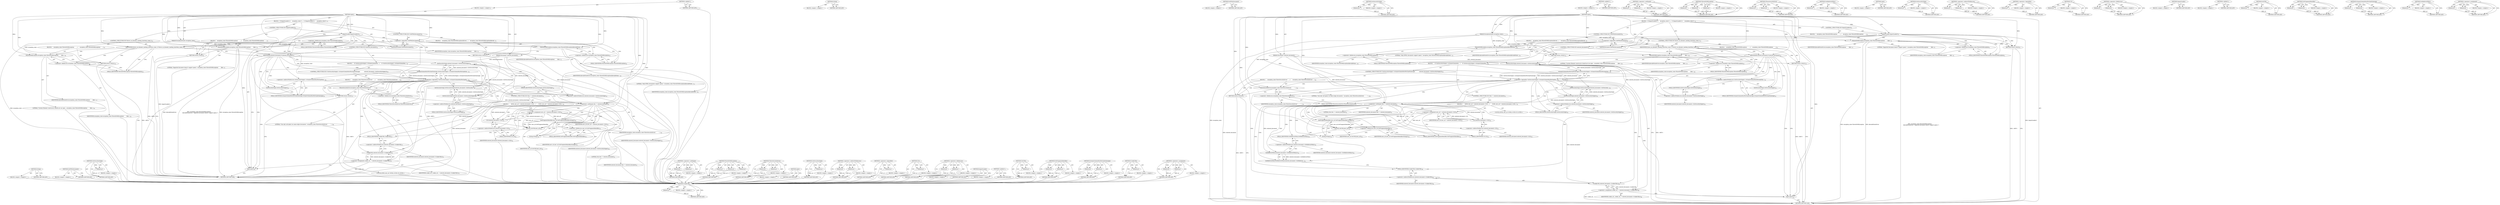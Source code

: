 digraph "&lt;operator&gt;.assignment" {
vulnerable_186 [label=<(METHOD,String)>];
vulnerable_187 [label=<(BLOCK,&lt;empty&gt;,&lt;empty&gt;)>];
vulnerable_188 [label=<(METHOD_RETURN,ANY)>];
vulnerable_141 [label=<(METHOD,IsHTMLDocument)>];
vulnerable_142 [label=<(BLOCK,&lt;empty&gt;,&lt;empty&gt;)>];
vulnerable_143 [label=<(METHOD_RETURN,ANY)>];
vulnerable_163 [label=<(METHOD,SetSecurityOrigin)>];
vulnerable_164 [label=<(PARAM,p1)>];
vulnerable_165 [label=<(BLOCK,&lt;empty&gt;,&lt;empty&gt;)>];
vulnerable_166 [label=<(METHOD_RETURN,ANY)>];
vulnerable_6 [label=<(METHOD,&lt;global&gt;)<SUB>1</SUB>>];
vulnerable_7 [label=<(BLOCK,&lt;empty&gt;,&lt;empty&gt;)<SUB>1</SUB>>];
vulnerable_8 [label=<(METHOD,open)<SUB>1</SUB>>];
vulnerable_9 [label=<(PARAM,Document* entered_document)<SUB>1</SUB>>];
vulnerable_10 [label=<(PARAM,ExceptionState&amp; exception_state)<SUB>2</SUB>>];
vulnerable_11 [label=<(BLOCK,{
  if (ImportLoader()) {
    exception_state.T...,{
  if (ImportLoader()) {
    exception_state.T...)<SUB>2</SUB>>];
vulnerable_12 [label=<(CONTROL_STRUCTURE,IF,if (ImportLoader()))<SUB>3</SUB>>];
vulnerable_13 [label=<(ImportLoader,ImportLoader())<SUB>3</SUB>>];
vulnerable_14 [label=<(BLOCK,{
    exception_state.ThrowDOMException(
      ...,{
    exception_state.ThrowDOMException(
      ...)<SUB>3</SUB>>];
vulnerable_15 [label=<(ThrowDOMException,exception_state.ThrowDOMException(
        kInv...)<SUB>4</SUB>>];
vulnerable_16 [label=<(&lt;operator&gt;.fieldAccess,exception_state.ThrowDOMException)<SUB>4</SUB>>];
vulnerable_17 [label=<(IDENTIFIER,exception_state,exception_state.ThrowDOMException(
        kInv...)<SUB>4</SUB>>];
vulnerable_18 [label=<(FIELD_IDENTIFIER,ThrowDOMException,ThrowDOMException)<SUB>4</SUB>>];
vulnerable_19 [label=<(IDENTIFIER,kInvalidStateError,exception_state.ThrowDOMException(
        kInv...)<SUB>5</SUB>>];
vulnerable_20 [label=<(LITERAL,&quot;Imported document doesn't support open().&quot;,exception_state.ThrowDOMException(
        kInv...)<SUB>5</SUB>>];
vulnerable_21 [label=<(RETURN,return;,return;)<SUB>6</SUB>>];
vulnerable_22 [label=<(CONTROL_STRUCTURE,IF,if (!IsHTMLDocument()))<SUB>9</SUB>>];
vulnerable_23 [label=<(&lt;operator&gt;.logicalNot,!IsHTMLDocument())<SUB>9</SUB>>];
vulnerable_24 [label=<(IsHTMLDocument,IsHTMLDocument())<SUB>9</SUB>>];
vulnerable_25 [label=<(BLOCK,{
    exception_state.ThrowDOMException(kInvali...,{
    exception_state.ThrowDOMException(kInvali...)<SUB>9</SUB>>];
vulnerable_26 [label=<(ThrowDOMException,exception_state.ThrowDOMException(kInvalidState...)<SUB>10</SUB>>];
vulnerable_27 [label=<(&lt;operator&gt;.fieldAccess,exception_state.ThrowDOMException)<SUB>10</SUB>>];
vulnerable_28 [label=<(IDENTIFIER,exception_state,exception_state.ThrowDOMException(kInvalidState...)<SUB>10</SUB>>];
vulnerable_29 [label=<(FIELD_IDENTIFIER,ThrowDOMException,ThrowDOMException)<SUB>10</SUB>>];
vulnerable_30 [label=<(IDENTIFIER,kInvalidStateError,exception_state.ThrowDOMException(kInvalidState...)<SUB>10</SUB>>];
vulnerable_31 [label=<(LITERAL,&quot;Only HTML documents support open().&quot;,exception_state.ThrowDOMException(kInvalidState...)<SUB>11</SUB>>];
vulnerable_32 [label=<(RETURN,return;,return;)<SUB>12</SUB>>];
vulnerable_33 [label=<(CONTROL_STRUCTURE,IF,if (throw_on_dynamic_markup_insertion_count_))<SUB>15</SUB>>];
vulnerable_34 [label=<(IDENTIFIER,throw_on_dynamic_markup_insertion_count_,if (throw_on_dynamic_markup_insertion_count_))<SUB>15</SUB>>];
vulnerable_35 [label=<(BLOCK,{
    exception_state.ThrowDOMException(
      ...,{
    exception_state.ThrowDOMException(
      ...)<SUB>15</SUB>>];
vulnerable_36 [label=<(ThrowDOMException,exception_state.ThrowDOMException(
        kInv...)<SUB>16</SUB>>];
vulnerable_37 [label=<(&lt;operator&gt;.fieldAccess,exception_state.ThrowDOMException)<SUB>16</SUB>>];
vulnerable_38 [label=<(IDENTIFIER,exception_state,exception_state.ThrowDOMException(
        kInv...)<SUB>16</SUB>>];
vulnerable_39 [label=<(FIELD_IDENTIFIER,ThrowDOMException,ThrowDOMException)<SUB>16</SUB>>];
vulnerable_40 [label=<(IDENTIFIER,kInvalidStateError,exception_state.ThrowDOMException(
        kInv...)<SUB>17</SUB>>];
vulnerable_41 [label=<(LITERAL,&quot;Custom Element constructor should not use open...,exception_state.ThrowDOMException(
        kInv...)<SUB>18</SUB>>];
vulnerable_42 [label=<(RETURN,return;,return;)<SUB>19</SUB>>];
vulnerable_43 [label=<(CONTROL_STRUCTURE,IF,if (entered_document))<SUB>22</SUB>>];
vulnerable_44 [label=<(IDENTIFIER,entered_document,if (entered_document))<SUB>22</SUB>>];
vulnerable_45 [label=<(BLOCK,{
    if (!GetSecurityOrigin()-&gt;IsSameSchemeHos...,{
    if (!GetSecurityOrigin()-&gt;IsSameSchemeHos...)<SUB>22</SUB>>];
vulnerable_46 [label=<(CONTROL_STRUCTURE,IF,if (!GetSecurityOrigin()-&gt;IsSameSchemeHostPortAndSuborigin(
            entered_document-&gt;GetSecurityOrigin())))<SUB>23</SUB>>];
vulnerable_47 [label=<(&lt;operator&gt;.logicalNot,!GetSecurityOrigin()-&gt;IsSameSchemeHostPortAndSu...)<SUB>23</SUB>>];
vulnerable_48 [label=<(IsSameSchemeHostPortAndSuborigin,GetSecurityOrigin()-&gt;IsSameSchemeHostPortAndSub...)<SUB>23</SUB>>];
vulnerable_49 [label=<(&lt;operator&gt;.indirectFieldAccess,GetSecurityOrigin()-&gt;IsSameSchemeHostPortAndSub...)<SUB>23</SUB>>];
vulnerable_50 [label=<(GetSecurityOrigin,GetSecurityOrigin())<SUB>23</SUB>>];
vulnerable_51 [label=<(FIELD_IDENTIFIER,IsSameSchemeHostPortAndSuborigin,IsSameSchemeHostPortAndSuborigin)<SUB>23</SUB>>];
vulnerable_52 [label=<(GetSecurityOrigin,entered_document-&gt;GetSecurityOrigin())<SUB>24</SUB>>];
vulnerable_53 [label=<(&lt;operator&gt;.indirectFieldAccess,entered_document-&gt;GetSecurityOrigin)<SUB>24</SUB>>];
vulnerable_54 [label=<(IDENTIFIER,entered_document,entered_document-&gt;GetSecurityOrigin())<SUB>24</SUB>>];
vulnerable_55 [label=<(FIELD_IDENTIFIER,GetSecurityOrigin,GetSecurityOrigin)<SUB>24</SUB>>];
vulnerable_56 [label=<(BLOCK,{
      exception_state.ThrowSecurityError(
   ...,{
      exception_state.ThrowSecurityError(
   ...)<SUB>24</SUB>>];
vulnerable_57 [label=<(ThrowSecurityError,exception_state.ThrowSecurityError(
          &quot;...)<SUB>25</SUB>>];
vulnerable_58 [label=<(&lt;operator&gt;.fieldAccess,exception_state.ThrowSecurityError)<SUB>25</SUB>>];
vulnerable_59 [label=<(IDENTIFIER,exception_state,exception_state.ThrowSecurityError(
          &quot;...)<SUB>25</SUB>>];
vulnerable_60 [label=<(FIELD_IDENTIFIER,ThrowSecurityError,ThrowSecurityError)<SUB>25</SUB>>];
vulnerable_61 [label=<(LITERAL,&quot;Can only call open() on same-origin documents.&quot;,exception_state.ThrowSecurityError(
          &quot;...)<SUB>26</SUB>>];
vulnerable_62 [label=<(RETURN,return;,return;)<SUB>27</SUB>>];
vulnerable_63 [label=<(SetSecurityOrigin,SetSecurityOrigin(entered_document-&gt;GetSecurity...)<SUB>29</SUB>>];
vulnerable_64 [label=<(GetSecurityOrigin,entered_document-&gt;GetSecurityOrigin())<SUB>29</SUB>>];
vulnerable_65 [label=<(&lt;operator&gt;.indirectFieldAccess,entered_document-&gt;GetSecurityOrigin)<SUB>29</SUB>>];
vulnerable_66 [label=<(IDENTIFIER,entered_document,entered_document-&gt;GetSecurityOrigin())<SUB>29</SUB>>];
vulnerable_67 [label=<(FIELD_IDENTIFIER,GetSecurityOrigin,GetSecurityOrigin)<SUB>29</SUB>>];
vulnerable_68 [label=<(CONTROL_STRUCTURE,IF,if (this != entered_document))<SUB>31</SUB>>];
vulnerable_69 [label=<(&lt;operator&gt;.notEquals,this != entered_document)<SUB>31</SUB>>];
vulnerable_70 [label=<(LITERAL,this,this != entered_document)<SUB>31</SUB>>];
vulnerable_71 [label=<(IDENTIFIER,entered_document,this != entered_document)<SUB>31</SUB>>];
vulnerable_72 [label=<(BLOCK,{
       KURL new_url = entered_document-&gt;Url()...,{
       KURL new_url = entered_document-&gt;Url()...)<SUB>31</SUB>>];
vulnerable_73 [label="<(LOCAL,KURL new_url: KURL)<SUB>32</SUB>>"];
vulnerable_74 [label=<(&lt;operator&gt;.assignment,new_url = entered_document-&gt;Url())<SUB>32</SUB>>];
vulnerable_75 [label=<(IDENTIFIER,new_url,new_url = entered_document-&gt;Url())<SUB>32</SUB>>];
vulnerable_76 [label=<(Url,entered_document-&gt;Url())<SUB>32</SUB>>];
vulnerable_77 [label=<(&lt;operator&gt;.indirectFieldAccess,entered_document-&gt;Url)<SUB>32</SUB>>];
vulnerable_78 [label=<(IDENTIFIER,entered_document,entered_document-&gt;Url())<SUB>32</SUB>>];
vulnerable_79 [label=<(FIELD_IDENTIFIER,Url,Url)<SUB>32</SUB>>];
vulnerable_80 [label=<(SetFragmentIdentifier,new_url.SetFragmentIdentifier(String()))<SUB>33</SUB>>];
vulnerable_81 [label=<(&lt;operator&gt;.fieldAccess,new_url.SetFragmentIdentifier)<SUB>33</SUB>>];
vulnerable_82 [label=<(IDENTIFIER,new_url,new_url.SetFragmentIdentifier(String()))<SUB>33</SUB>>];
vulnerable_83 [label=<(FIELD_IDENTIFIER,SetFragmentIdentifier,SetFragmentIdentifier)<SUB>33</SUB>>];
vulnerable_84 [label=<(String,String())<SUB>33</SUB>>];
vulnerable_85 [label=<(SetURL,SetURL(new_url))<SUB>34</SUB>>];
vulnerable_86 [label=<(IDENTIFIER,new_url,SetURL(new_url))<SUB>34</SUB>>];
vulnerable_87 [label=<(&lt;operator&gt;.assignment,cookie_url_ = entered_document-&gt;CookieURL())<SUB>37</SUB>>];
vulnerable_88 [label=<(IDENTIFIER,cookie_url_,cookie_url_ = entered_document-&gt;CookieURL())<SUB>37</SUB>>];
vulnerable_89 [label=<(CookieURL,entered_document-&gt;CookieURL())<SUB>37</SUB>>];
vulnerable_90 [label=<(&lt;operator&gt;.indirectFieldAccess,entered_document-&gt;CookieURL)<SUB>37</SUB>>];
vulnerable_91 [label=<(IDENTIFIER,entered_document,entered_document-&gt;CookieURL())<SUB>37</SUB>>];
vulnerable_92 [label=<(FIELD_IDENTIFIER,CookieURL,CookieURL)<SUB>37</SUB>>];
vulnerable_93 [label=<(open,open())<SUB>40</SUB>>];
vulnerable_94 [label=<(METHOD_RETURN,void)<SUB>1</SUB>>];
vulnerable_96 [label=<(METHOD_RETURN,ANY)<SUB>1</SUB>>];
vulnerable_167 [label=<(METHOD,&lt;operator&gt;.notEquals)>];
vulnerable_168 [label=<(PARAM,p1)>];
vulnerable_169 [label=<(PARAM,p2)>];
vulnerable_170 [label=<(BLOCK,&lt;empty&gt;,&lt;empty&gt;)>];
vulnerable_171 [label=<(METHOD_RETURN,ANY)>];
vulnerable_126 [label=<(METHOD,ThrowDOMException)>];
vulnerable_127 [label=<(PARAM,p1)>];
vulnerable_128 [label=<(PARAM,p2)>];
vulnerable_129 [label=<(PARAM,p3)>];
vulnerable_130 [label=<(BLOCK,&lt;empty&gt;,&lt;empty&gt;)>];
vulnerable_131 [label=<(METHOD_RETURN,ANY)>];
vulnerable_158 [label=<(METHOD,ThrowSecurityError)>];
vulnerable_159 [label=<(PARAM,p1)>];
vulnerable_160 [label=<(PARAM,p2)>];
vulnerable_161 [label=<(BLOCK,&lt;empty&gt;,&lt;empty&gt;)>];
vulnerable_162 [label=<(METHOD_RETURN,ANY)>];
vulnerable_197 [label=<(METHOD,open)>];
vulnerable_198 [label=<(BLOCK,&lt;empty&gt;,&lt;empty&gt;)>];
vulnerable_199 [label=<(METHOD_RETURN,ANY)>];
vulnerable_154 [label=<(METHOD,GetSecurityOrigin)>];
vulnerable_155 [label=<(PARAM,p1)>];
vulnerable_156 [label=<(BLOCK,&lt;empty&gt;,&lt;empty&gt;)>];
vulnerable_157 [label=<(METHOD_RETURN,ANY)>];
vulnerable_149 [label=<(METHOD,&lt;operator&gt;.indirectFieldAccess)>];
vulnerable_150 [label=<(PARAM,p1)>];
vulnerable_151 [label=<(PARAM,p2)>];
vulnerable_152 [label=<(BLOCK,&lt;empty&gt;,&lt;empty&gt;)>];
vulnerable_153 [label=<(METHOD_RETURN,ANY)>];
vulnerable_137 [label=<(METHOD,&lt;operator&gt;.logicalNot)>];
vulnerable_138 [label=<(PARAM,p1)>];
vulnerable_139 [label=<(BLOCK,&lt;empty&gt;,&lt;empty&gt;)>];
vulnerable_140 [label=<(METHOD_RETURN,ANY)>];
vulnerable_177 [label=<(METHOD,Url)>];
vulnerable_178 [label=<(PARAM,p1)>];
vulnerable_179 [label=<(BLOCK,&lt;empty&gt;,&lt;empty&gt;)>];
vulnerable_180 [label=<(METHOD_RETURN,ANY)>];
vulnerable_132 [label=<(METHOD,&lt;operator&gt;.fieldAccess)>];
vulnerable_133 [label=<(PARAM,p1)>];
vulnerable_134 [label=<(PARAM,p2)>];
vulnerable_135 [label=<(BLOCK,&lt;empty&gt;,&lt;empty&gt;)>];
vulnerable_136 [label=<(METHOD_RETURN,ANY)>];
vulnerable_123 [label=<(METHOD,ImportLoader)>];
vulnerable_124 [label=<(BLOCK,&lt;empty&gt;,&lt;empty&gt;)>];
vulnerable_125 [label=<(METHOD_RETURN,ANY)>];
vulnerable_117 [label=<(METHOD,&lt;global&gt;)<SUB>1</SUB>>];
vulnerable_118 [label=<(BLOCK,&lt;empty&gt;,&lt;empty&gt;)>];
vulnerable_119 [label=<(METHOD_RETURN,ANY)>];
vulnerable_189 [label=<(METHOD,SetURL)>];
vulnerable_190 [label=<(PARAM,p1)>];
vulnerable_191 [label=<(BLOCK,&lt;empty&gt;,&lt;empty&gt;)>];
vulnerable_192 [label=<(METHOD_RETURN,ANY)>];
vulnerable_181 [label=<(METHOD,SetFragmentIdentifier)>];
vulnerable_182 [label=<(PARAM,p1)>];
vulnerable_183 [label=<(PARAM,p2)>];
vulnerable_184 [label=<(BLOCK,&lt;empty&gt;,&lt;empty&gt;)>];
vulnerable_185 [label=<(METHOD_RETURN,ANY)>];
vulnerable_144 [label=<(METHOD,IsSameSchemeHostPortAndSuborigin)>];
vulnerable_145 [label=<(PARAM,p1)>];
vulnerable_146 [label=<(PARAM,p2)>];
vulnerable_147 [label=<(BLOCK,&lt;empty&gt;,&lt;empty&gt;)>];
vulnerable_148 [label=<(METHOD_RETURN,ANY)>];
vulnerable_193 [label=<(METHOD,CookieURL)>];
vulnerable_194 [label=<(PARAM,p1)>];
vulnerable_195 [label=<(BLOCK,&lt;empty&gt;,&lt;empty&gt;)>];
vulnerable_196 [label=<(METHOD_RETURN,ANY)>];
vulnerable_172 [label=<(METHOD,&lt;operator&gt;.assignment)>];
vulnerable_173 [label=<(PARAM,p1)>];
vulnerable_174 [label=<(PARAM,p2)>];
vulnerable_175 [label=<(BLOCK,&lt;empty&gt;,&lt;empty&gt;)>];
vulnerable_176 [label=<(METHOD_RETURN,ANY)>];
fixed_206 [label=<(METHOD,CookieURL)>];
fixed_207 [label=<(PARAM,p1)>];
fixed_208 [label=<(BLOCK,&lt;empty&gt;,&lt;empty&gt;)>];
fixed_209 [label=<(METHOD_RETURN,ANY)>];
fixed_191 [label=<(METHOD,String)>];
fixed_192 [label=<(BLOCK,&lt;empty&gt;,&lt;empty&gt;)>];
fixed_193 [label=<(METHOD_RETURN,ANY)>];
fixed_146 [label=<(METHOD,IsHTMLDocument)>];
fixed_147 [label=<(BLOCK,&lt;empty&gt;,&lt;empty&gt;)>];
fixed_148 [label=<(METHOD_RETURN,ANY)>];
fixed_168 [label=<(METHOD,SetSecurityOrigin)>];
fixed_169 [label=<(PARAM,p1)>];
fixed_170 [label=<(BLOCK,&lt;empty&gt;,&lt;empty&gt;)>];
fixed_171 [label=<(METHOD_RETURN,ANY)>];
fixed_6 [label=<(METHOD,&lt;global&gt;)<SUB>1</SUB>>];
fixed_7 [label=<(BLOCK,&lt;empty&gt;,&lt;empty&gt;)<SUB>1</SUB>>];
fixed_8 [label=<(METHOD,open)<SUB>1</SUB>>];
fixed_9 [label=<(PARAM,Document* entered_document)<SUB>1</SUB>>];
fixed_10 [label=<(PARAM,ExceptionState&amp; exception_state)<SUB>2</SUB>>];
fixed_11 [label=<(BLOCK,{
  if (ImportLoader()) {
    exception_state.T...,{
  if (ImportLoader()) {
    exception_state.T...)<SUB>2</SUB>>];
fixed_12 [label=<(CONTROL_STRUCTURE,IF,if (ImportLoader()))<SUB>3</SUB>>];
fixed_13 [label=<(ImportLoader,ImportLoader())<SUB>3</SUB>>];
fixed_14 [label=<(BLOCK,{
    exception_state.ThrowDOMException(
      ...,{
    exception_state.ThrowDOMException(
      ...)<SUB>3</SUB>>];
fixed_15 [label=<(ThrowDOMException,exception_state.ThrowDOMException(
        kInv...)<SUB>4</SUB>>];
fixed_16 [label=<(&lt;operator&gt;.fieldAccess,exception_state.ThrowDOMException)<SUB>4</SUB>>];
fixed_17 [label=<(IDENTIFIER,exception_state,exception_state.ThrowDOMException(
        kInv...)<SUB>4</SUB>>];
fixed_18 [label=<(FIELD_IDENTIFIER,ThrowDOMException,ThrowDOMException)<SUB>4</SUB>>];
fixed_19 [label=<(IDENTIFIER,kInvalidStateError,exception_state.ThrowDOMException(
        kInv...)<SUB>5</SUB>>];
fixed_20 [label=<(LITERAL,&quot;Imported document doesn't support open().&quot;,exception_state.ThrowDOMException(
        kInv...)<SUB>5</SUB>>];
fixed_21 [label=<(RETURN,return;,return;)<SUB>6</SUB>>];
fixed_22 [label=<(CONTROL_STRUCTURE,IF,if (!IsHTMLDocument()))<SUB>9</SUB>>];
fixed_23 [label=<(&lt;operator&gt;.logicalNot,!IsHTMLDocument())<SUB>9</SUB>>];
fixed_24 [label=<(IsHTMLDocument,IsHTMLDocument())<SUB>9</SUB>>];
fixed_25 [label=<(BLOCK,{
    exception_state.ThrowDOMException(kInvali...,{
    exception_state.ThrowDOMException(kInvali...)<SUB>9</SUB>>];
fixed_26 [label=<(ThrowDOMException,exception_state.ThrowDOMException(kInvalidState...)<SUB>10</SUB>>];
fixed_27 [label=<(&lt;operator&gt;.fieldAccess,exception_state.ThrowDOMException)<SUB>10</SUB>>];
fixed_28 [label=<(IDENTIFIER,exception_state,exception_state.ThrowDOMException(kInvalidState...)<SUB>10</SUB>>];
fixed_29 [label=<(FIELD_IDENTIFIER,ThrowDOMException,ThrowDOMException)<SUB>10</SUB>>];
fixed_30 [label=<(IDENTIFIER,kInvalidStateError,exception_state.ThrowDOMException(kInvalidState...)<SUB>10</SUB>>];
fixed_31 [label=<(LITERAL,&quot;Only HTML documents support open().&quot;,exception_state.ThrowDOMException(kInvalidState...)<SUB>11</SUB>>];
fixed_32 [label=<(RETURN,return;,return;)<SUB>12</SUB>>];
fixed_33 [label=<(CONTROL_STRUCTURE,IF,if (throw_on_dynamic_markup_insertion_count_))<SUB>15</SUB>>];
fixed_34 [label=<(IDENTIFIER,throw_on_dynamic_markup_insertion_count_,if (throw_on_dynamic_markup_insertion_count_))<SUB>15</SUB>>];
fixed_35 [label=<(BLOCK,{
    exception_state.ThrowDOMException(
      ...,{
    exception_state.ThrowDOMException(
      ...)<SUB>15</SUB>>];
fixed_36 [label=<(ThrowDOMException,exception_state.ThrowDOMException(
        kInv...)<SUB>16</SUB>>];
fixed_37 [label=<(&lt;operator&gt;.fieldAccess,exception_state.ThrowDOMException)<SUB>16</SUB>>];
fixed_38 [label=<(IDENTIFIER,exception_state,exception_state.ThrowDOMException(
        kInv...)<SUB>16</SUB>>];
fixed_39 [label=<(FIELD_IDENTIFIER,ThrowDOMException,ThrowDOMException)<SUB>16</SUB>>];
fixed_40 [label=<(IDENTIFIER,kInvalidStateError,exception_state.ThrowDOMException(
        kInv...)<SUB>17</SUB>>];
fixed_41 [label=<(LITERAL,&quot;Custom Element constructor should not use open...,exception_state.ThrowDOMException(
        kInv...)<SUB>18</SUB>>];
fixed_42 [label=<(RETURN,return;,return;)<SUB>19</SUB>>];
fixed_43 [label=<(CONTROL_STRUCTURE,IF,if (entered_document))<SUB>22</SUB>>];
fixed_44 [label=<(IDENTIFIER,entered_document,if (entered_document))<SUB>22</SUB>>];
fixed_45 [label=<(BLOCK,{
    if (!GetSecurityOrigin()-&gt;IsSameSchemeHos...,{
    if (!GetSecurityOrigin()-&gt;IsSameSchemeHos...)<SUB>22</SUB>>];
fixed_46 [label=<(CONTROL_STRUCTURE,IF,if (!GetSecurityOrigin()-&gt;IsSameSchemeHostPortAndSuborigin(
            entered_document-&gt;GetSecurityOrigin())))<SUB>23</SUB>>];
fixed_47 [label=<(&lt;operator&gt;.logicalNot,!GetSecurityOrigin()-&gt;IsSameSchemeHostPortAndSu...)<SUB>23</SUB>>];
fixed_48 [label=<(IsSameSchemeHostPortAndSuborigin,GetSecurityOrigin()-&gt;IsSameSchemeHostPortAndSub...)<SUB>23</SUB>>];
fixed_49 [label=<(&lt;operator&gt;.indirectFieldAccess,GetSecurityOrigin()-&gt;IsSameSchemeHostPortAndSub...)<SUB>23</SUB>>];
fixed_50 [label=<(GetSecurityOrigin,GetSecurityOrigin())<SUB>23</SUB>>];
fixed_51 [label=<(FIELD_IDENTIFIER,IsSameSchemeHostPortAndSuborigin,IsSameSchemeHostPortAndSuborigin)<SUB>23</SUB>>];
fixed_52 [label=<(GetSecurityOrigin,entered_document-&gt;GetSecurityOrigin())<SUB>24</SUB>>];
fixed_53 [label=<(&lt;operator&gt;.indirectFieldAccess,entered_document-&gt;GetSecurityOrigin)<SUB>24</SUB>>];
fixed_54 [label=<(IDENTIFIER,entered_document,entered_document-&gt;GetSecurityOrigin())<SUB>24</SUB>>];
fixed_55 [label=<(FIELD_IDENTIFIER,GetSecurityOrigin,GetSecurityOrigin)<SUB>24</SUB>>];
fixed_56 [label=<(BLOCK,{
      exception_state.ThrowSecurityError(
   ...,{
      exception_state.ThrowSecurityError(
   ...)<SUB>24</SUB>>];
fixed_57 [label=<(ThrowSecurityError,exception_state.ThrowSecurityError(
          &quot;...)<SUB>25</SUB>>];
fixed_58 [label=<(&lt;operator&gt;.fieldAccess,exception_state.ThrowSecurityError)<SUB>25</SUB>>];
fixed_59 [label=<(IDENTIFIER,exception_state,exception_state.ThrowSecurityError(
          &quot;...)<SUB>25</SUB>>];
fixed_60 [label=<(FIELD_IDENTIFIER,ThrowSecurityError,ThrowSecurityError)<SUB>25</SUB>>];
fixed_61 [label=<(LITERAL,&quot;Can only call open() on same-origin documents.&quot;,exception_state.ThrowSecurityError(
          &quot;...)<SUB>26</SUB>>];
fixed_62 [label=<(RETURN,return;,return;)<SUB>27</SUB>>];
fixed_63 [label=<(SetSecurityOrigin,SetSecurityOrigin(entered_document-&gt;GetSecurity...)<SUB>29</SUB>>];
fixed_64 [label=<(GetSecurityOrigin,entered_document-&gt;GetSecurityOrigin())<SUB>29</SUB>>];
fixed_65 [label=<(&lt;operator&gt;.indirectFieldAccess,entered_document-&gt;GetSecurityOrigin)<SUB>29</SUB>>];
fixed_66 [label=<(IDENTIFIER,entered_document,entered_document-&gt;GetSecurityOrigin())<SUB>29</SUB>>];
fixed_67 [label=<(FIELD_IDENTIFIER,GetSecurityOrigin,GetSecurityOrigin)<SUB>29</SUB>>];
fixed_68 [label=<(CONTROL_STRUCTURE,IF,if (this != entered_document))<SUB>31</SUB>>];
fixed_69 [label=<(&lt;operator&gt;.notEquals,this != entered_document)<SUB>31</SUB>>];
fixed_70 [label=<(LITERAL,this,this != entered_document)<SUB>31</SUB>>];
fixed_71 [label=<(IDENTIFIER,entered_document,this != entered_document)<SUB>31</SUB>>];
fixed_72 [label=<(BLOCK,{
       KURL new_url = entered_document-&gt;Url()...,{
       KURL new_url = entered_document-&gt;Url()...)<SUB>31</SUB>>];
fixed_73 [label="<(LOCAL,KURL new_url: KURL)<SUB>32</SUB>>"];
fixed_74 [label=<(&lt;operator&gt;.assignment,new_url = entered_document-&gt;Url())<SUB>32</SUB>>];
fixed_75 [label=<(IDENTIFIER,new_url,new_url = entered_document-&gt;Url())<SUB>32</SUB>>];
fixed_76 [label=<(Url,entered_document-&gt;Url())<SUB>32</SUB>>];
fixed_77 [label=<(&lt;operator&gt;.indirectFieldAccess,entered_document-&gt;Url)<SUB>32</SUB>>];
fixed_78 [label=<(IDENTIFIER,entered_document,entered_document-&gt;Url())<SUB>32</SUB>>];
fixed_79 [label=<(FIELD_IDENTIFIER,Url,Url)<SUB>32</SUB>>];
fixed_80 [label=<(SetFragmentIdentifier,new_url.SetFragmentIdentifier(String()))<SUB>33</SUB>>];
fixed_81 [label=<(&lt;operator&gt;.fieldAccess,new_url.SetFragmentIdentifier)<SUB>33</SUB>>];
fixed_82 [label=<(IDENTIFIER,new_url,new_url.SetFragmentIdentifier(String()))<SUB>33</SUB>>];
fixed_83 [label=<(FIELD_IDENTIFIER,SetFragmentIdentifier,SetFragmentIdentifier)<SUB>33</SUB>>];
fixed_84 [label=<(String,String())<SUB>33</SUB>>];
fixed_85 [label=<(SetURL,SetURL(new_url))<SUB>34</SUB>>];
fixed_86 [label=<(IDENTIFIER,new_url,SetURL(new_url))<SUB>34</SUB>>];
fixed_87 [label=<(SetReferrerPolicy,SetReferrerPolicy(entered_document-&gt;GetReferrer...)<SUB>35</SUB>>];
fixed_88 [label=<(GetReferrerPolicy,entered_document-&gt;GetReferrerPolicy())<SUB>35</SUB>>];
fixed_89 [label=<(&lt;operator&gt;.indirectFieldAccess,entered_document-&gt;GetReferrerPolicy)<SUB>35</SUB>>];
fixed_90 [label=<(IDENTIFIER,entered_document,entered_document-&gt;GetReferrerPolicy())<SUB>35</SUB>>];
fixed_91 [label=<(FIELD_IDENTIFIER,GetReferrerPolicy,GetReferrerPolicy)<SUB>35</SUB>>];
fixed_92 [label=<(&lt;operator&gt;.assignment,cookie_url_ = entered_document-&gt;CookieURL())<SUB>38</SUB>>];
fixed_93 [label=<(IDENTIFIER,cookie_url_,cookie_url_ = entered_document-&gt;CookieURL())<SUB>38</SUB>>];
fixed_94 [label=<(CookieURL,entered_document-&gt;CookieURL())<SUB>38</SUB>>];
fixed_95 [label=<(&lt;operator&gt;.indirectFieldAccess,entered_document-&gt;CookieURL)<SUB>38</SUB>>];
fixed_96 [label=<(IDENTIFIER,entered_document,entered_document-&gt;CookieURL())<SUB>38</SUB>>];
fixed_97 [label=<(FIELD_IDENTIFIER,CookieURL,CookieURL)<SUB>38</SUB>>];
fixed_98 [label=<(open,open())<SUB>41</SUB>>];
fixed_99 [label=<(METHOD_RETURN,void)<SUB>1</SUB>>];
fixed_101 [label=<(METHOD_RETURN,ANY)<SUB>1</SUB>>];
fixed_172 [label=<(METHOD,&lt;operator&gt;.notEquals)>];
fixed_173 [label=<(PARAM,p1)>];
fixed_174 [label=<(PARAM,p2)>];
fixed_175 [label=<(BLOCK,&lt;empty&gt;,&lt;empty&gt;)>];
fixed_176 [label=<(METHOD_RETURN,ANY)>];
fixed_131 [label=<(METHOD,ThrowDOMException)>];
fixed_132 [label=<(PARAM,p1)>];
fixed_133 [label=<(PARAM,p2)>];
fixed_134 [label=<(PARAM,p3)>];
fixed_135 [label=<(BLOCK,&lt;empty&gt;,&lt;empty&gt;)>];
fixed_136 [label=<(METHOD_RETURN,ANY)>];
fixed_163 [label=<(METHOD,ThrowSecurityError)>];
fixed_164 [label=<(PARAM,p1)>];
fixed_165 [label=<(PARAM,p2)>];
fixed_166 [label=<(BLOCK,&lt;empty&gt;,&lt;empty&gt;)>];
fixed_167 [label=<(METHOD_RETURN,ANY)>];
fixed_202 [label=<(METHOD,GetReferrerPolicy)>];
fixed_203 [label=<(PARAM,p1)>];
fixed_204 [label=<(BLOCK,&lt;empty&gt;,&lt;empty&gt;)>];
fixed_205 [label=<(METHOD_RETURN,ANY)>];
fixed_210 [label=<(METHOD,open)>];
fixed_211 [label=<(BLOCK,&lt;empty&gt;,&lt;empty&gt;)>];
fixed_212 [label=<(METHOD_RETURN,ANY)>];
fixed_159 [label=<(METHOD,GetSecurityOrigin)>];
fixed_160 [label=<(PARAM,p1)>];
fixed_161 [label=<(BLOCK,&lt;empty&gt;,&lt;empty&gt;)>];
fixed_162 [label=<(METHOD_RETURN,ANY)>];
fixed_154 [label=<(METHOD,&lt;operator&gt;.indirectFieldAccess)>];
fixed_155 [label=<(PARAM,p1)>];
fixed_156 [label=<(PARAM,p2)>];
fixed_157 [label=<(BLOCK,&lt;empty&gt;,&lt;empty&gt;)>];
fixed_158 [label=<(METHOD_RETURN,ANY)>];
fixed_142 [label=<(METHOD,&lt;operator&gt;.logicalNot)>];
fixed_143 [label=<(PARAM,p1)>];
fixed_144 [label=<(BLOCK,&lt;empty&gt;,&lt;empty&gt;)>];
fixed_145 [label=<(METHOD_RETURN,ANY)>];
fixed_182 [label=<(METHOD,Url)>];
fixed_183 [label=<(PARAM,p1)>];
fixed_184 [label=<(BLOCK,&lt;empty&gt;,&lt;empty&gt;)>];
fixed_185 [label=<(METHOD_RETURN,ANY)>];
fixed_137 [label=<(METHOD,&lt;operator&gt;.fieldAccess)>];
fixed_138 [label=<(PARAM,p1)>];
fixed_139 [label=<(PARAM,p2)>];
fixed_140 [label=<(BLOCK,&lt;empty&gt;,&lt;empty&gt;)>];
fixed_141 [label=<(METHOD_RETURN,ANY)>];
fixed_128 [label=<(METHOD,ImportLoader)>];
fixed_129 [label=<(BLOCK,&lt;empty&gt;,&lt;empty&gt;)>];
fixed_130 [label=<(METHOD_RETURN,ANY)>];
fixed_122 [label=<(METHOD,&lt;global&gt;)<SUB>1</SUB>>];
fixed_123 [label=<(BLOCK,&lt;empty&gt;,&lt;empty&gt;)>];
fixed_124 [label=<(METHOD_RETURN,ANY)>];
fixed_194 [label=<(METHOD,SetURL)>];
fixed_195 [label=<(PARAM,p1)>];
fixed_196 [label=<(BLOCK,&lt;empty&gt;,&lt;empty&gt;)>];
fixed_197 [label=<(METHOD_RETURN,ANY)>];
fixed_186 [label=<(METHOD,SetFragmentIdentifier)>];
fixed_187 [label=<(PARAM,p1)>];
fixed_188 [label=<(PARAM,p2)>];
fixed_189 [label=<(BLOCK,&lt;empty&gt;,&lt;empty&gt;)>];
fixed_190 [label=<(METHOD_RETURN,ANY)>];
fixed_149 [label=<(METHOD,IsSameSchemeHostPortAndSuborigin)>];
fixed_150 [label=<(PARAM,p1)>];
fixed_151 [label=<(PARAM,p2)>];
fixed_152 [label=<(BLOCK,&lt;empty&gt;,&lt;empty&gt;)>];
fixed_153 [label=<(METHOD_RETURN,ANY)>];
fixed_198 [label=<(METHOD,SetReferrerPolicy)>];
fixed_199 [label=<(PARAM,p1)>];
fixed_200 [label=<(BLOCK,&lt;empty&gt;,&lt;empty&gt;)>];
fixed_201 [label=<(METHOD_RETURN,ANY)>];
fixed_177 [label=<(METHOD,&lt;operator&gt;.assignment)>];
fixed_178 [label=<(PARAM,p1)>];
fixed_179 [label=<(PARAM,p2)>];
fixed_180 [label=<(BLOCK,&lt;empty&gt;,&lt;empty&gt;)>];
fixed_181 [label=<(METHOD_RETURN,ANY)>];
vulnerable_186 -> vulnerable_187  [key=0, label="AST: "];
vulnerable_186 -> vulnerable_188  [key=0, label="AST: "];
vulnerable_186 -> vulnerable_188  [key=1, label="CFG: "];
vulnerable_187 -> fixed_206  [key=0];
vulnerable_188 -> fixed_206  [key=0];
vulnerable_141 -> vulnerable_142  [key=0, label="AST: "];
vulnerable_141 -> vulnerable_143  [key=0, label="AST: "];
vulnerable_141 -> vulnerable_143  [key=1, label="CFG: "];
vulnerable_142 -> fixed_206  [key=0];
vulnerable_143 -> fixed_206  [key=0];
vulnerable_163 -> vulnerable_164  [key=0, label="AST: "];
vulnerable_163 -> vulnerable_164  [key=1, label="DDG: "];
vulnerable_163 -> vulnerable_165  [key=0, label="AST: "];
vulnerable_163 -> vulnerable_166  [key=0, label="AST: "];
vulnerable_163 -> vulnerable_166  [key=1, label="CFG: "];
vulnerable_164 -> vulnerable_166  [key=0, label="DDG: p1"];
vulnerable_165 -> fixed_206  [key=0];
vulnerable_166 -> fixed_206  [key=0];
vulnerable_6 -> vulnerable_7  [key=0, label="AST: "];
vulnerable_6 -> vulnerable_96  [key=0, label="AST: "];
vulnerable_6 -> vulnerable_96  [key=1, label="CFG: "];
vulnerable_7 -> vulnerable_8  [key=0, label="AST: "];
vulnerable_8 -> vulnerable_9  [key=0, label="AST: "];
vulnerable_8 -> vulnerable_9  [key=1, label="DDG: "];
vulnerable_8 -> vulnerable_10  [key=0, label="AST: "];
vulnerable_8 -> vulnerable_10  [key=1, label="DDG: "];
vulnerable_8 -> vulnerable_11  [key=0, label="AST: "];
vulnerable_8 -> vulnerable_94  [key=0, label="AST: "];
vulnerable_8 -> vulnerable_13  [key=0, label="CFG: "];
vulnerable_8 -> vulnerable_13  [key=1, label="DDG: "];
vulnerable_8 -> vulnerable_93  [key=0, label="DDG: "];
vulnerable_8 -> vulnerable_34  [key=0, label="DDG: "];
vulnerable_8 -> vulnerable_44  [key=0, label="DDG: "];
vulnerable_8 -> vulnerable_21  [key=0, label="DDG: "];
vulnerable_8 -> vulnerable_23  [key=0, label="DDG: "];
vulnerable_8 -> vulnerable_32  [key=0, label="DDG: "];
vulnerable_8 -> vulnerable_42  [key=0, label="DDG: "];
vulnerable_8 -> vulnerable_15  [key=0, label="DDG: "];
vulnerable_8 -> vulnerable_26  [key=0, label="DDG: "];
vulnerable_8 -> vulnerable_36  [key=0, label="DDG: "];
vulnerable_8 -> vulnerable_62  [key=0, label="DDG: "];
vulnerable_8 -> vulnerable_69  [key=0, label="DDG: "];
vulnerable_8 -> vulnerable_57  [key=0, label="DDG: "];
vulnerable_8 -> vulnerable_80  [key=0, label="DDG: "];
vulnerable_8 -> vulnerable_85  [key=0, label="DDG: "];
vulnerable_9 -> vulnerable_94  [key=0, label="DDG: entered_document"];
vulnerable_9 -> vulnerable_64  [key=0, label="DDG: entered_document"];
vulnerable_9 -> vulnerable_69  [key=0, label="DDG: entered_document"];
vulnerable_9 -> vulnerable_52  [key=0, label="DDG: entered_document"];
vulnerable_10 -> vulnerable_94  [key=0, label="DDG: exception_state"];
vulnerable_10 -> vulnerable_15  [key=0, label="DDG: exception_state"];
vulnerable_10 -> vulnerable_26  [key=0, label="DDG: exception_state"];
vulnerable_10 -> vulnerable_36  [key=0, label="DDG: exception_state"];
vulnerable_10 -> vulnerable_57  [key=0, label="DDG: exception_state"];
vulnerable_11 -> vulnerable_12  [key=0, label="AST: "];
vulnerable_11 -> vulnerable_22  [key=0, label="AST: "];
vulnerable_11 -> vulnerable_33  [key=0, label="AST: "];
vulnerable_11 -> vulnerable_43  [key=0, label="AST: "];
vulnerable_11 -> vulnerable_93  [key=0, label="AST: "];
vulnerable_12 -> vulnerable_13  [key=0, label="AST: "];
vulnerable_12 -> vulnerable_14  [key=0, label="AST: "];
vulnerable_13 -> vulnerable_24  [key=0, label="CFG: "];
vulnerable_13 -> vulnerable_24  [key=1, label="CDG: "];
vulnerable_13 -> vulnerable_18  [key=0, label="CFG: "];
vulnerable_13 -> vulnerable_18  [key=1, label="CDG: "];
vulnerable_13 -> vulnerable_94  [key=0, label="DDG: ImportLoader()"];
vulnerable_13 -> vulnerable_15  [key=0, label="CDG: "];
vulnerable_13 -> vulnerable_21  [key=0, label="CDG: "];
vulnerable_13 -> vulnerable_16  [key=0, label="CDG: "];
vulnerable_13 -> vulnerable_23  [key=0, label="CDG: "];
vulnerable_14 -> vulnerable_15  [key=0, label="AST: "];
vulnerable_14 -> vulnerable_21  [key=0, label="AST: "];
vulnerable_15 -> vulnerable_16  [key=0, label="AST: "];
vulnerable_15 -> vulnerable_19  [key=0, label="AST: "];
vulnerable_15 -> vulnerable_20  [key=0, label="AST: "];
vulnerable_15 -> vulnerable_21  [key=0, label="CFG: "];
vulnerable_15 -> vulnerable_94  [key=0, label="DDG: exception_state.ThrowDOMException"];
vulnerable_15 -> vulnerable_94  [key=1, label="DDG: kInvalidStateError"];
vulnerable_15 -> vulnerable_94  [key=2, label="DDG: exception_state.ThrowDOMException(
        kInvalidStateError, &quot;Imported document doesn't support open().&quot;)"];
vulnerable_16 -> vulnerable_17  [key=0, label="AST: "];
vulnerable_16 -> vulnerable_18  [key=0, label="AST: "];
vulnerable_16 -> vulnerable_15  [key=0, label="CFG: "];
vulnerable_17 -> fixed_206  [key=0];
vulnerable_18 -> vulnerable_16  [key=0, label="CFG: "];
vulnerable_19 -> fixed_206  [key=0];
vulnerable_20 -> fixed_206  [key=0];
vulnerable_21 -> vulnerable_94  [key=0, label="CFG: "];
vulnerable_21 -> vulnerable_94  [key=1, label="DDG: &lt;RET&gt;"];
vulnerable_22 -> vulnerable_23  [key=0, label="AST: "];
vulnerable_22 -> vulnerable_25  [key=0, label="AST: "];
vulnerable_23 -> vulnerable_24  [key=0, label="AST: "];
vulnerable_23 -> vulnerable_34  [key=0, label="CFG: "];
vulnerable_23 -> vulnerable_34  [key=1, label="CDG: "];
vulnerable_23 -> vulnerable_29  [key=0, label="CFG: "];
vulnerable_23 -> vulnerable_29  [key=1, label="CDG: "];
vulnerable_23 -> vulnerable_32  [key=0, label="CDG: "];
vulnerable_23 -> vulnerable_26  [key=0, label="CDG: "];
vulnerable_23 -> vulnerable_27  [key=0, label="CDG: "];
vulnerable_24 -> vulnerable_23  [key=0, label="CFG: "];
vulnerable_25 -> vulnerable_26  [key=0, label="AST: "];
vulnerable_25 -> vulnerable_32  [key=0, label="AST: "];
vulnerable_26 -> vulnerable_27  [key=0, label="AST: "];
vulnerable_26 -> vulnerable_30  [key=0, label="AST: "];
vulnerable_26 -> vulnerable_31  [key=0, label="AST: "];
vulnerable_26 -> vulnerable_32  [key=0, label="CFG: "];
vulnerable_27 -> vulnerable_28  [key=0, label="AST: "];
vulnerable_27 -> vulnerable_29  [key=0, label="AST: "];
vulnerable_27 -> vulnerable_26  [key=0, label="CFG: "];
vulnerable_28 -> fixed_206  [key=0];
vulnerable_29 -> vulnerable_27  [key=0, label="CFG: "];
vulnerable_30 -> fixed_206  [key=0];
vulnerable_31 -> fixed_206  [key=0];
vulnerable_32 -> vulnerable_94  [key=0, label="CFG: "];
vulnerable_32 -> vulnerable_94  [key=1, label="DDG: &lt;RET&gt;"];
vulnerable_33 -> vulnerable_34  [key=0, label="AST: "];
vulnerable_33 -> vulnerable_35  [key=0, label="AST: "];
vulnerable_34 -> vulnerable_44  [key=0, label="CFG: "];
vulnerable_34 -> vulnerable_44  [key=1, label="CDG: "];
vulnerable_34 -> vulnerable_39  [key=0, label="CFG: "];
vulnerable_34 -> vulnerable_39  [key=1, label="CDG: "];
vulnerable_34 -> vulnerable_42  [key=0, label="CDG: "];
vulnerable_34 -> vulnerable_37  [key=0, label="CDG: "];
vulnerable_34 -> vulnerable_36  [key=0, label="CDG: "];
vulnerable_35 -> vulnerable_36  [key=0, label="AST: "];
vulnerable_35 -> vulnerable_42  [key=0, label="AST: "];
vulnerable_36 -> vulnerable_37  [key=0, label="AST: "];
vulnerable_36 -> vulnerable_40  [key=0, label="AST: "];
vulnerable_36 -> vulnerable_41  [key=0, label="AST: "];
vulnerable_36 -> vulnerable_42  [key=0, label="CFG: "];
vulnerable_37 -> vulnerable_38  [key=0, label="AST: "];
vulnerable_37 -> vulnerable_39  [key=0, label="AST: "];
vulnerable_37 -> vulnerable_36  [key=0, label="CFG: "];
vulnerable_38 -> fixed_206  [key=0];
vulnerable_39 -> vulnerable_37  [key=0, label="CFG: "];
vulnerable_40 -> fixed_206  [key=0];
vulnerable_41 -> fixed_206  [key=0];
vulnerable_42 -> vulnerable_94  [key=0, label="CFG: "];
vulnerable_42 -> vulnerable_94  [key=1, label="DDG: &lt;RET&gt;"];
vulnerable_43 -> vulnerable_44  [key=0, label="AST: "];
vulnerable_43 -> vulnerable_45  [key=0, label="AST: "];
vulnerable_44 -> vulnerable_50  [key=0, label="CFG: "];
vulnerable_44 -> vulnerable_50  [key=1, label="CDG: "];
vulnerable_44 -> vulnerable_93  [key=0, label="CFG: "];
vulnerable_44 -> vulnerable_93  [key=1, label="CDG: "];
vulnerable_44 -> vulnerable_47  [key=0, label="CDG: "];
vulnerable_44 -> vulnerable_48  [key=0, label="CDG: "];
vulnerable_44 -> vulnerable_49  [key=0, label="CDG: "];
vulnerable_44 -> vulnerable_51  [key=0, label="CDG: "];
vulnerable_44 -> vulnerable_52  [key=0, label="CDG: "];
vulnerable_44 -> vulnerable_53  [key=0, label="CDG: "];
vulnerable_44 -> vulnerable_55  [key=0, label="CDG: "];
vulnerable_45 -> vulnerable_46  [key=0, label="AST: "];
vulnerable_45 -> vulnerable_63  [key=0, label="AST: "];
vulnerable_45 -> vulnerable_68  [key=0, label="AST: "];
vulnerable_45 -> vulnerable_87  [key=0, label="AST: "];
vulnerable_46 -> vulnerable_47  [key=0, label="AST: "];
vulnerable_46 -> vulnerable_56  [key=0, label="AST: "];
vulnerable_47 -> vulnerable_48  [key=0, label="AST: "];
vulnerable_47 -> vulnerable_60  [key=0, label="CFG: "];
vulnerable_47 -> vulnerable_60  [key=1, label="CDG: "];
vulnerable_47 -> vulnerable_67  [key=0, label="CFG: "];
vulnerable_47 -> vulnerable_67  [key=1, label="CDG: "];
vulnerable_47 -> vulnerable_64  [key=0, label="CDG: "];
vulnerable_47 -> vulnerable_57  [key=0, label="CDG: "];
vulnerable_47 -> vulnerable_89  [key=0, label="CDG: "];
vulnerable_47 -> vulnerable_69  [key=0, label="CDG: "];
vulnerable_47 -> vulnerable_92  [key=0, label="CDG: "];
vulnerable_47 -> vulnerable_65  [key=0, label="CDG: "];
vulnerable_47 -> vulnerable_87  [key=0, label="CDG: "];
vulnerable_47 -> vulnerable_93  [key=0, label="CDG: "];
vulnerable_47 -> vulnerable_90  [key=0, label="CDG: "];
vulnerable_47 -> vulnerable_58  [key=0, label="CDG: "];
vulnerable_47 -> vulnerable_63  [key=0, label="CDG: "];
vulnerable_47 -> vulnerable_62  [key=0, label="CDG: "];
vulnerable_48 -> vulnerable_49  [key=0, label="AST: "];
vulnerable_48 -> vulnerable_52  [key=0, label="AST: "];
vulnerable_48 -> vulnerable_47  [key=0, label="CFG: "];
vulnerable_48 -> vulnerable_47  [key=1, label="DDG: GetSecurityOrigin()-&gt;IsSameSchemeHostPortAndSuborigin"];
vulnerable_48 -> vulnerable_47  [key=2, label="DDG: entered_document-&gt;GetSecurityOrigin()"];
vulnerable_49 -> vulnerable_50  [key=0, label="AST: "];
vulnerable_49 -> vulnerable_51  [key=0, label="AST: "];
vulnerable_49 -> vulnerable_55  [key=0, label="CFG: "];
vulnerable_50 -> vulnerable_51  [key=0, label="CFG: "];
vulnerable_51 -> vulnerable_49  [key=0, label="CFG: "];
vulnerable_52 -> vulnerable_53  [key=0, label="AST: "];
vulnerable_52 -> vulnerable_48  [key=0, label="CFG: "];
vulnerable_52 -> vulnerable_48  [key=1, label="DDG: entered_document-&gt;GetSecurityOrigin"];
vulnerable_52 -> vulnerable_64  [key=0, label="DDG: entered_document-&gt;GetSecurityOrigin"];
vulnerable_53 -> vulnerable_54  [key=0, label="AST: "];
vulnerable_53 -> vulnerable_55  [key=0, label="AST: "];
vulnerable_53 -> vulnerable_52  [key=0, label="CFG: "];
vulnerable_54 -> fixed_206  [key=0];
vulnerable_55 -> vulnerable_53  [key=0, label="CFG: "];
vulnerable_56 -> vulnerable_57  [key=0, label="AST: "];
vulnerable_56 -> vulnerable_62  [key=0, label="AST: "];
vulnerable_57 -> vulnerable_58  [key=0, label="AST: "];
vulnerable_57 -> vulnerable_61  [key=0, label="AST: "];
vulnerable_57 -> vulnerable_62  [key=0, label="CFG: "];
vulnerable_58 -> vulnerable_59  [key=0, label="AST: "];
vulnerable_58 -> vulnerable_60  [key=0, label="AST: "];
vulnerable_58 -> vulnerable_57  [key=0, label="CFG: "];
vulnerable_59 -> fixed_206  [key=0];
vulnerable_60 -> vulnerable_58  [key=0, label="CFG: "];
vulnerable_61 -> fixed_206  [key=0];
vulnerable_62 -> vulnerable_94  [key=0, label="CFG: "];
vulnerable_62 -> vulnerable_94  [key=1, label="DDG: &lt;RET&gt;"];
vulnerable_63 -> vulnerable_64  [key=0, label="AST: "];
vulnerable_63 -> vulnerable_69  [key=0, label="CFG: "];
vulnerable_64 -> vulnerable_65  [key=0, label="AST: "];
vulnerable_64 -> vulnerable_63  [key=0, label="CFG: "];
vulnerable_64 -> vulnerable_63  [key=1, label="DDG: entered_document-&gt;GetSecurityOrigin"];
vulnerable_64 -> vulnerable_69  [key=0, label="DDG: entered_document-&gt;GetSecurityOrigin"];
vulnerable_65 -> vulnerable_66  [key=0, label="AST: "];
vulnerable_65 -> vulnerable_67  [key=0, label="AST: "];
vulnerable_65 -> vulnerable_64  [key=0, label="CFG: "];
vulnerable_66 -> fixed_206  [key=0];
vulnerable_67 -> vulnerable_65  [key=0, label="CFG: "];
vulnerable_68 -> vulnerable_69  [key=0, label="AST: "];
vulnerable_68 -> vulnerable_72  [key=0, label="AST: "];
vulnerable_69 -> vulnerable_70  [key=0, label="AST: "];
vulnerable_69 -> vulnerable_71  [key=0, label="AST: "];
vulnerable_69 -> vulnerable_79  [key=0, label="CFG: "];
vulnerable_69 -> vulnerable_79  [key=1, label="CDG: "];
vulnerable_69 -> vulnerable_92  [key=0, label="CFG: "];
vulnerable_69 -> vulnerable_89  [key=0, label="DDG: entered_document"];
vulnerable_69 -> vulnerable_76  [key=0, label="DDG: entered_document"];
vulnerable_69 -> vulnerable_76  [key=1, label="CDG: "];
vulnerable_69 -> vulnerable_77  [key=0, label="CDG: "];
vulnerable_69 -> vulnerable_81  [key=0, label="CDG: "];
vulnerable_69 -> vulnerable_84  [key=0, label="CDG: "];
vulnerable_69 -> vulnerable_85  [key=0, label="CDG: "];
vulnerable_69 -> vulnerable_74  [key=0, label="CDG: "];
vulnerable_69 -> vulnerable_80  [key=0, label="CDG: "];
vulnerable_69 -> vulnerable_83  [key=0, label="CDG: "];
vulnerable_70 -> fixed_206  [key=0];
vulnerable_71 -> fixed_206  [key=0];
vulnerable_72 -> vulnerable_73  [key=0, label="AST: "];
vulnerable_72 -> vulnerable_74  [key=0, label="AST: "];
vulnerable_72 -> vulnerable_80  [key=0, label="AST: "];
vulnerable_72 -> vulnerable_85  [key=0, label="AST: "];
vulnerable_73 -> fixed_206  [key=0];
vulnerable_74 -> vulnerable_75  [key=0, label="AST: "];
vulnerable_74 -> vulnerable_76  [key=0, label="AST: "];
vulnerable_74 -> vulnerable_83  [key=0, label="CFG: "];
vulnerable_74 -> vulnerable_80  [key=0, label="DDG: new_url"];
vulnerable_74 -> vulnerable_85  [key=0, label="DDG: new_url"];
vulnerable_75 -> fixed_206  [key=0];
vulnerable_76 -> vulnerable_77  [key=0, label="AST: "];
vulnerable_76 -> vulnerable_74  [key=0, label="CFG: "];
vulnerable_76 -> vulnerable_74  [key=1, label="DDG: entered_document-&gt;Url"];
vulnerable_77 -> vulnerable_78  [key=0, label="AST: "];
vulnerable_77 -> vulnerable_79  [key=0, label="AST: "];
vulnerable_77 -> vulnerable_76  [key=0, label="CFG: "];
vulnerable_78 -> fixed_206  [key=0];
vulnerable_79 -> vulnerable_77  [key=0, label="CFG: "];
vulnerable_80 -> vulnerable_81  [key=0, label="AST: "];
vulnerable_80 -> vulnerable_84  [key=0, label="AST: "];
vulnerable_80 -> vulnerable_85  [key=0, label="CFG: "];
vulnerable_80 -> vulnerable_85  [key=1, label="DDG: new_url.SetFragmentIdentifier"];
vulnerable_81 -> vulnerable_82  [key=0, label="AST: "];
vulnerable_81 -> vulnerable_83  [key=0, label="AST: "];
vulnerable_81 -> vulnerable_84  [key=0, label="CFG: "];
vulnerable_82 -> fixed_206  [key=0];
vulnerable_83 -> vulnerable_81  [key=0, label="CFG: "];
vulnerable_84 -> vulnerable_80  [key=0, label="CFG: "];
vulnerable_85 -> vulnerable_86  [key=0, label="AST: "];
vulnerable_85 -> vulnerable_92  [key=0, label="CFG: "];
vulnerable_86 -> fixed_206  [key=0];
vulnerable_87 -> vulnerable_88  [key=0, label="AST: "];
vulnerable_87 -> vulnerable_89  [key=0, label="AST: "];
vulnerable_87 -> vulnerable_93  [key=0, label="CFG: "];
vulnerable_87 -> vulnerable_94  [key=0, label="DDG: cookie_url_"];
vulnerable_88 -> fixed_206  [key=0];
vulnerable_89 -> vulnerable_90  [key=0, label="AST: "];
vulnerable_89 -> vulnerable_87  [key=0, label="CFG: "];
vulnerable_89 -> vulnerable_87  [key=1, label="DDG: entered_document-&gt;CookieURL"];
vulnerable_90 -> vulnerable_91  [key=0, label="AST: "];
vulnerable_90 -> vulnerable_92  [key=0, label="AST: "];
vulnerable_90 -> vulnerable_89  [key=0, label="CFG: "];
vulnerable_91 -> fixed_206  [key=0];
vulnerable_92 -> vulnerable_90  [key=0, label="CFG: "];
vulnerable_93 -> vulnerable_94  [key=0, label="CFG: "];
vulnerable_94 -> fixed_206  [key=0];
vulnerable_96 -> fixed_206  [key=0];
vulnerable_167 -> vulnerable_168  [key=0, label="AST: "];
vulnerable_167 -> vulnerable_168  [key=1, label="DDG: "];
vulnerable_167 -> vulnerable_170  [key=0, label="AST: "];
vulnerable_167 -> vulnerable_169  [key=0, label="AST: "];
vulnerable_167 -> vulnerable_169  [key=1, label="DDG: "];
vulnerable_167 -> vulnerable_171  [key=0, label="AST: "];
vulnerable_167 -> vulnerable_171  [key=1, label="CFG: "];
vulnerable_168 -> vulnerable_171  [key=0, label="DDG: p1"];
vulnerable_169 -> vulnerable_171  [key=0, label="DDG: p2"];
vulnerable_170 -> fixed_206  [key=0];
vulnerable_171 -> fixed_206  [key=0];
vulnerable_126 -> vulnerable_127  [key=0, label="AST: "];
vulnerable_126 -> vulnerable_127  [key=1, label="DDG: "];
vulnerable_126 -> vulnerable_130  [key=0, label="AST: "];
vulnerable_126 -> vulnerable_128  [key=0, label="AST: "];
vulnerable_126 -> vulnerable_128  [key=1, label="DDG: "];
vulnerable_126 -> vulnerable_131  [key=0, label="AST: "];
vulnerable_126 -> vulnerable_131  [key=1, label="CFG: "];
vulnerable_126 -> vulnerable_129  [key=0, label="AST: "];
vulnerable_126 -> vulnerable_129  [key=1, label="DDG: "];
vulnerable_127 -> vulnerable_131  [key=0, label="DDG: p1"];
vulnerable_128 -> vulnerable_131  [key=0, label="DDG: p2"];
vulnerable_129 -> vulnerable_131  [key=0, label="DDG: p3"];
vulnerable_130 -> fixed_206  [key=0];
vulnerable_131 -> fixed_206  [key=0];
vulnerable_158 -> vulnerable_159  [key=0, label="AST: "];
vulnerable_158 -> vulnerable_159  [key=1, label="DDG: "];
vulnerable_158 -> vulnerable_161  [key=0, label="AST: "];
vulnerable_158 -> vulnerable_160  [key=0, label="AST: "];
vulnerable_158 -> vulnerable_160  [key=1, label="DDG: "];
vulnerable_158 -> vulnerable_162  [key=0, label="AST: "];
vulnerable_158 -> vulnerable_162  [key=1, label="CFG: "];
vulnerable_159 -> vulnerable_162  [key=0, label="DDG: p1"];
vulnerable_160 -> vulnerable_162  [key=0, label="DDG: p2"];
vulnerable_161 -> fixed_206  [key=0];
vulnerable_162 -> fixed_206  [key=0];
vulnerable_197 -> vulnerable_198  [key=0, label="AST: "];
vulnerable_197 -> vulnerable_199  [key=0, label="AST: "];
vulnerable_197 -> vulnerable_199  [key=1, label="CFG: "];
vulnerable_198 -> fixed_206  [key=0];
vulnerable_199 -> fixed_206  [key=0];
vulnerable_154 -> vulnerable_155  [key=0, label="AST: "];
vulnerable_154 -> vulnerable_155  [key=1, label="DDG: "];
vulnerable_154 -> vulnerable_156  [key=0, label="AST: "];
vulnerable_154 -> vulnerable_157  [key=0, label="AST: "];
vulnerable_154 -> vulnerable_157  [key=1, label="CFG: "];
vulnerable_155 -> vulnerable_157  [key=0, label="DDG: p1"];
vulnerable_156 -> fixed_206  [key=0];
vulnerable_157 -> fixed_206  [key=0];
vulnerable_149 -> vulnerable_150  [key=0, label="AST: "];
vulnerable_149 -> vulnerable_150  [key=1, label="DDG: "];
vulnerable_149 -> vulnerable_152  [key=0, label="AST: "];
vulnerable_149 -> vulnerable_151  [key=0, label="AST: "];
vulnerable_149 -> vulnerable_151  [key=1, label="DDG: "];
vulnerable_149 -> vulnerable_153  [key=0, label="AST: "];
vulnerable_149 -> vulnerable_153  [key=1, label="CFG: "];
vulnerable_150 -> vulnerable_153  [key=0, label="DDG: p1"];
vulnerable_151 -> vulnerable_153  [key=0, label="DDG: p2"];
vulnerable_152 -> fixed_206  [key=0];
vulnerable_153 -> fixed_206  [key=0];
vulnerable_137 -> vulnerable_138  [key=0, label="AST: "];
vulnerable_137 -> vulnerable_138  [key=1, label="DDG: "];
vulnerable_137 -> vulnerable_139  [key=0, label="AST: "];
vulnerable_137 -> vulnerable_140  [key=0, label="AST: "];
vulnerable_137 -> vulnerable_140  [key=1, label="CFG: "];
vulnerable_138 -> vulnerable_140  [key=0, label="DDG: p1"];
vulnerable_139 -> fixed_206  [key=0];
vulnerable_140 -> fixed_206  [key=0];
vulnerable_177 -> vulnerable_178  [key=0, label="AST: "];
vulnerable_177 -> vulnerable_178  [key=1, label="DDG: "];
vulnerable_177 -> vulnerable_179  [key=0, label="AST: "];
vulnerable_177 -> vulnerable_180  [key=0, label="AST: "];
vulnerable_177 -> vulnerable_180  [key=1, label="CFG: "];
vulnerable_178 -> vulnerable_180  [key=0, label="DDG: p1"];
vulnerable_179 -> fixed_206  [key=0];
vulnerable_180 -> fixed_206  [key=0];
vulnerable_132 -> vulnerable_133  [key=0, label="AST: "];
vulnerable_132 -> vulnerable_133  [key=1, label="DDG: "];
vulnerable_132 -> vulnerable_135  [key=0, label="AST: "];
vulnerable_132 -> vulnerable_134  [key=0, label="AST: "];
vulnerable_132 -> vulnerable_134  [key=1, label="DDG: "];
vulnerable_132 -> vulnerable_136  [key=0, label="AST: "];
vulnerable_132 -> vulnerable_136  [key=1, label="CFG: "];
vulnerable_133 -> vulnerable_136  [key=0, label="DDG: p1"];
vulnerable_134 -> vulnerable_136  [key=0, label="DDG: p2"];
vulnerable_135 -> fixed_206  [key=0];
vulnerable_136 -> fixed_206  [key=0];
vulnerable_123 -> vulnerable_124  [key=0, label="AST: "];
vulnerable_123 -> vulnerable_125  [key=0, label="AST: "];
vulnerable_123 -> vulnerable_125  [key=1, label="CFG: "];
vulnerable_124 -> fixed_206  [key=0];
vulnerable_125 -> fixed_206  [key=0];
vulnerable_117 -> vulnerable_118  [key=0, label="AST: "];
vulnerable_117 -> vulnerable_119  [key=0, label="AST: "];
vulnerable_117 -> vulnerable_119  [key=1, label="CFG: "];
vulnerable_118 -> fixed_206  [key=0];
vulnerable_119 -> fixed_206  [key=0];
vulnerable_189 -> vulnerable_190  [key=0, label="AST: "];
vulnerable_189 -> vulnerable_190  [key=1, label="DDG: "];
vulnerable_189 -> vulnerable_191  [key=0, label="AST: "];
vulnerable_189 -> vulnerable_192  [key=0, label="AST: "];
vulnerable_189 -> vulnerable_192  [key=1, label="CFG: "];
vulnerable_190 -> vulnerable_192  [key=0, label="DDG: p1"];
vulnerable_191 -> fixed_206  [key=0];
vulnerable_192 -> fixed_206  [key=0];
vulnerable_181 -> vulnerable_182  [key=0, label="AST: "];
vulnerable_181 -> vulnerable_182  [key=1, label="DDG: "];
vulnerable_181 -> vulnerable_184  [key=0, label="AST: "];
vulnerable_181 -> vulnerable_183  [key=0, label="AST: "];
vulnerable_181 -> vulnerable_183  [key=1, label="DDG: "];
vulnerable_181 -> vulnerable_185  [key=0, label="AST: "];
vulnerable_181 -> vulnerable_185  [key=1, label="CFG: "];
vulnerable_182 -> vulnerable_185  [key=0, label="DDG: p1"];
vulnerable_183 -> vulnerable_185  [key=0, label="DDG: p2"];
vulnerable_184 -> fixed_206  [key=0];
vulnerable_185 -> fixed_206  [key=0];
vulnerable_144 -> vulnerable_145  [key=0, label="AST: "];
vulnerable_144 -> vulnerable_145  [key=1, label="DDG: "];
vulnerable_144 -> vulnerable_147  [key=0, label="AST: "];
vulnerable_144 -> vulnerable_146  [key=0, label="AST: "];
vulnerable_144 -> vulnerable_146  [key=1, label="DDG: "];
vulnerable_144 -> vulnerable_148  [key=0, label="AST: "];
vulnerable_144 -> vulnerable_148  [key=1, label="CFG: "];
vulnerable_145 -> vulnerable_148  [key=0, label="DDG: p1"];
vulnerable_146 -> vulnerable_148  [key=0, label="DDG: p2"];
vulnerable_147 -> fixed_206  [key=0];
vulnerable_148 -> fixed_206  [key=0];
vulnerable_193 -> vulnerable_194  [key=0, label="AST: "];
vulnerable_193 -> vulnerable_194  [key=1, label="DDG: "];
vulnerable_193 -> vulnerable_195  [key=0, label="AST: "];
vulnerable_193 -> vulnerable_196  [key=0, label="AST: "];
vulnerable_193 -> vulnerable_196  [key=1, label="CFG: "];
vulnerable_194 -> vulnerable_196  [key=0, label="DDG: p1"];
vulnerable_195 -> fixed_206  [key=0];
vulnerable_196 -> fixed_206  [key=0];
vulnerable_172 -> vulnerable_173  [key=0, label="AST: "];
vulnerable_172 -> vulnerable_173  [key=1, label="DDG: "];
vulnerable_172 -> vulnerable_175  [key=0, label="AST: "];
vulnerable_172 -> vulnerable_174  [key=0, label="AST: "];
vulnerable_172 -> vulnerable_174  [key=1, label="DDG: "];
vulnerable_172 -> vulnerable_176  [key=0, label="AST: "];
vulnerable_172 -> vulnerable_176  [key=1, label="CFG: "];
vulnerable_173 -> vulnerable_176  [key=0, label="DDG: p1"];
vulnerable_174 -> vulnerable_176  [key=0, label="DDG: p2"];
vulnerable_175 -> fixed_206  [key=0];
vulnerable_176 -> fixed_206  [key=0];
fixed_206 -> fixed_207  [key=0, label="AST: "];
fixed_206 -> fixed_207  [key=1, label="DDG: "];
fixed_206 -> fixed_208  [key=0, label="AST: "];
fixed_206 -> fixed_209  [key=0, label="AST: "];
fixed_206 -> fixed_209  [key=1, label="CFG: "];
fixed_207 -> fixed_209  [key=0, label="DDG: p1"];
fixed_191 -> fixed_192  [key=0, label="AST: "];
fixed_191 -> fixed_193  [key=0, label="AST: "];
fixed_191 -> fixed_193  [key=1, label="CFG: "];
fixed_146 -> fixed_147  [key=0, label="AST: "];
fixed_146 -> fixed_148  [key=0, label="AST: "];
fixed_146 -> fixed_148  [key=1, label="CFG: "];
fixed_168 -> fixed_169  [key=0, label="AST: "];
fixed_168 -> fixed_169  [key=1, label="DDG: "];
fixed_168 -> fixed_170  [key=0, label="AST: "];
fixed_168 -> fixed_171  [key=0, label="AST: "];
fixed_168 -> fixed_171  [key=1, label="CFG: "];
fixed_169 -> fixed_171  [key=0, label="DDG: p1"];
fixed_6 -> fixed_7  [key=0, label="AST: "];
fixed_6 -> fixed_101  [key=0, label="AST: "];
fixed_6 -> fixed_101  [key=1, label="CFG: "];
fixed_7 -> fixed_8  [key=0, label="AST: "];
fixed_8 -> fixed_9  [key=0, label="AST: "];
fixed_8 -> fixed_9  [key=1, label="DDG: "];
fixed_8 -> fixed_10  [key=0, label="AST: "];
fixed_8 -> fixed_10  [key=1, label="DDG: "];
fixed_8 -> fixed_11  [key=0, label="AST: "];
fixed_8 -> fixed_99  [key=0, label="AST: "];
fixed_8 -> fixed_13  [key=0, label="CFG: "];
fixed_8 -> fixed_13  [key=1, label="DDG: "];
fixed_8 -> fixed_98  [key=0, label="DDG: "];
fixed_8 -> fixed_34  [key=0, label="DDG: "];
fixed_8 -> fixed_44  [key=0, label="DDG: "];
fixed_8 -> fixed_21  [key=0, label="DDG: "];
fixed_8 -> fixed_23  [key=0, label="DDG: "];
fixed_8 -> fixed_32  [key=0, label="DDG: "];
fixed_8 -> fixed_42  [key=0, label="DDG: "];
fixed_8 -> fixed_15  [key=0, label="DDG: "];
fixed_8 -> fixed_26  [key=0, label="DDG: "];
fixed_8 -> fixed_36  [key=0, label="DDG: "];
fixed_8 -> fixed_62  [key=0, label="DDG: "];
fixed_8 -> fixed_69  [key=0, label="DDG: "];
fixed_8 -> fixed_57  [key=0, label="DDG: "];
fixed_8 -> fixed_80  [key=0, label="DDG: "];
fixed_8 -> fixed_85  [key=0, label="DDG: "];
fixed_9 -> fixed_99  [key=0, label="DDG: entered_document"];
fixed_9 -> fixed_64  [key=0, label="DDG: entered_document"];
fixed_9 -> fixed_69  [key=0, label="DDG: entered_document"];
fixed_9 -> fixed_52  [key=0, label="DDG: entered_document"];
fixed_10 -> fixed_99  [key=0, label="DDG: exception_state"];
fixed_10 -> fixed_15  [key=0, label="DDG: exception_state"];
fixed_10 -> fixed_26  [key=0, label="DDG: exception_state"];
fixed_10 -> fixed_36  [key=0, label="DDG: exception_state"];
fixed_10 -> fixed_57  [key=0, label="DDG: exception_state"];
fixed_11 -> fixed_12  [key=0, label="AST: "];
fixed_11 -> fixed_22  [key=0, label="AST: "];
fixed_11 -> fixed_33  [key=0, label="AST: "];
fixed_11 -> fixed_43  [key=0, label="AST: "];
fixed_11 -> fixed_98  [key=0, label="AST: "];
fixed_12 -> fixed_13  [key=0, label="AST: "];
fixed_12 -> fixed_14  [key=0, label="AST: "];
fixed_13 -> fixed_24  [key=0, label="CFG: "];
fixed_13 -> fixed_24  [key=1, label="CDG: "];
fixed_13 -> fixed_18  [key=0, label="CFG: "];
fixed_13 -> fixed_18  [key=1, label="CDG: "];
fixed_13 -> fixed_99  [key=0, label="DDG: ImportLoader()"];
fixed_13 -> fixed_15  [key=0, label="CDG: "];
fixed_13 -> fixed_21  [key=0, label="CDG: "];
fixed_13 -> fixed_16  [key=0, label="CDG: "];
fixed_13 -> fixed_23  [key=0, label="CDG: "];
fixed_14 -> fixed_15  [key=0, label="AST: "];
fixed_14 -> fixed_21  [key=0, label="AST: "];
fixed_15 -> fixed_16  [key=0, label="AST: "];
fixed_15 -> fixed_19  [key=0, label="AST: "];
fixed_15 -> fixed_20  [key=0, label="AST: "];
fixed_15 -> fixed_21  [key=0, label="CFG: "];
fixed_15 -> fixed_99  [key=0, label="DDG: exception_state.ThrowDOMException"];
fixed_15 -> fixed_99  [key=1, label="DDG: kInvalidStateError"];
fixed_15 -> fixed_99  [key=2, label="DDG: exception_state.ThrowDOMException(
        kInvalidStateError, &quot;Imported document doesn't support open().&quot;)"];
fixed_16 -> fixed_17  [key=0, label="AST: "];
fixed_16 -> fixed_18  [key=0, label="AST: "];
fixed_16 -> fixed_15  [key=0, label="CFG: "];
fixed_18 -> fixed_16  [key=0, label="CFG: "];
fixed_21 -> fixed_99  [key=0, label="CFG: "];
fixed_21 -> fixed_99  [key=1, label="DDG: &lt;RET&gt;"];
fixed_22 -> fixed_23  [key=0, label="AST: "];
fixed_22 -> fixed_25  [key=0, label="AST: "];
fixed_23 -> fixed_24  [key=0, label="AST: "];
fixed_23 -> fixed_34  [key=0, label="CFG: "];
fixed_23 -> fixed_34  [key=1, label="CDG: "];
fixed_23 -> fixed_29  [key=0, label="CFG: "];
fixed_23 -> fixed_29  [key=1, label="CDG: "];
fixed_23 -> fixed_32  [key=0, label="CDG: "];
fixed_23 -> fixed_26  [key=0, label="CDG: "];
fixed_23 -> fixed_27  [key=0, label="CDG: "];
fixed_24 -> fixed_23  [key=0, label="CFG: "];
fixed_25 -> fixed_26  [key=0, label="AST: "];
fixed_25 -> fixed_32  [key=0, label="AST: "];
fixed_26 -> fixed_27  [key=0, label="AST: "];
fixed_26 -> fixed_30  [key=0, label="AST: "];
fixed_26 -> fixed_31  [key=0, label="AST: "];
fixed_26 -> fixed_32  [key=0, label="CFG: "];
fixed_27 -> fixed_28  [key=0, label="AST: "];
fixed_27 -> fixed_29  [key=0, label="AST: "];
fixed_27 -> fixed_26  [key=0, label="CFG: "];
fixed_29 -> fixed_27  [key=0, label="CFG: "];
fixed_32 -> fixed_99  [key=0, label="CFG: "];
fixed_32 -> fixed_99  [key=1, label="DDG: &lt;RET&gt;"];
fixed_33 -> fixed_34  [key=0, label="AST: "];
fixed_33 -> fixed_35  [key=0, label="AST: "];
fixed_34 -> fixed_44  [key=0, label="CFG: "];
fixed_34 -> fixed_44  [key=1, label="CDG: "];
fixed_34 -> fixed_39  [key=0, label="CFG: "];
fixed_34 -> fixed_39  [key=1, label="CDG: "];
fixed_34 -> fixed_42  [key=0, label="CDG: "];
fixed_34 -> fixed_37  [key=0, label="CDG: "];
fixed_34 -> fixed_36  [key=0, label="CDG: "];
fixed_35 -> fixed_36  [key=0, label="AST: "];
fixed_35 -> fixed_42  [key=0, label="AST: "];
fixed_36 -> fixed_37  [key=0, label="AST: "];
fixed_36 -> fixed_40  [key=0, label="AST: "];
fixed_36 -> fixed_41  [key=0, label="AST: "];
fixed_36 -> fixed_42  [key=0, label="CFG: "];
fixed_37 -> fixed_38  [key=0, label="AST: "];
fixed_37 -> fixed_39  [key=0, label="AST: "];
fixed_37 -> fixed_36  [key=0, label="CFG: "];
fixed_39 -> fixed_37  [key=0, label="CFG: "];
fixed_42 -> fixed_99  [key=0, label="CFG: "];
fixed_42 -> fixed_99  [key=1, label="DDG: &lt;RET&gt;"];
fixed_43 -> fixed_44  [key=0, label="AST: "];
fixed_43 -> fixed_45  [key=0, label="AST: "];
fixed_44 -> fixed_50  [key=0, label="CFG: "];
fixed_44 -> fixed_50  [key=1, label="CDG: "];
fixed_44 -> fixed_98  [key=0, label="CFG: "];
fixed_44 -> fixed_98  [key=1, label="CDG: "];
fixed_44 -> fixed_47  [key=0, label="CDG: "];
fixed_44 -> fixed_48  [key=0, label="CDG: "];
fixed_44 -> fixed_49  [key=0, label="CDG: "];
fixed_44 -> fixed_51  [key=0, label="CDG: "];
fixed_44 -> fixed_52  [key=0, label="CDG: "];
fixed_44 -> fixed_53  [key=0, label="CDG: "];
fixed_44 -> fixed_55  [key=0, label="CDG: "];
fixed_45 -> fixed_46  [key=0, label="AST: "];
fixed_45 -> fixed_63  [key=0, label="AST: "];
fixed_45 -> fixed_68  [key=0, label="AST: "];
fixed_45 -> fixed_92  [key=0, label="AST: "];
fixed_46 -> fixed_47  [key=0, label="AST: "];
fixed_46 -> fixed_56  [key=0, label="AST: "];
fixed_47 -> fixed_48  [key=0, label="AST: "];
fixed_47 -> fixed_60  [key=0, label="CFG: "];
fixed_47 -> fixed_60  [key=1, label="CDG: "];
fixed_47 -> fixed_67  [key=0, label="CFG: "];
fixed_47 -> fixed_67  [key=1, label="CDG: "];
fixed_47 -> fixed_94  [key=0, label="CDG: "];
fixed_47 -> fixed_64  [key=0, label="CDG: "];
fixed_47 -> fixed_57  [key=0, label="CDG: "];
fixed_47 -> fixed_98  [key=0, label="CDG: "];
fixed_47 -> fixed_69  [key=0, label="CDG: "];
fixed_47 -> fixed_95  [key=0, label="CDG: "];
fixed_47 -> fixed_92  [key=0, label="CDG: "];
fixed_47 -> fixed_65  [key=0, label="CDG: "];
fixed_47 -> fixed_97  [key=0, label="CDG: "];
fixed_47 -> fixed_58  [key=0, label="CDG: "];
fixed_47 -> fixed_63  [key=0, label="CDG: "];
fixed_47 -> fixed_62  [key=0, label="CDG: "];
fixed_48 -> fixed_49  [key=0, label="AST: "];
fixed_48 -> fixed_52  [key=0, label="AST: "];
fixed_48 -> fixed_47  [key=0, label="CFG: "];
fixed_48 -> fixed_47  [key=1, label="DDG: GetSecurityOrigin()-&gt;IsSameSchemeHostPortAndSuborigin"];
fixed_48 -> fixed_47  [key=2, label="DDG: entered_document-&gt;GetSecurityOrigin()"];
fixed_49 -> fixed_50  [key=0, label="AST: "];
fixed_49 -> fixed_51  [key=0, label="AST: "];
fixed_49 -> fixed_55  [key=0, label="CFG: "];
fixed_50 -> fixed_51  [key=0, label="CFG: "];
fixed_51 -> fixed_49  [key=0, label="CFG: "];
fixed_52 -> fixed_53  [key=0, label="AST: "];
fixed_52 -> fixed_48  [key=0, label="CFG: "];
fixed_52 -> fixed_48  [key=1, label="DDG: entered_document-&gt;GetSecurityOrigin"];
fixed_52 -> fixed_64  [key=0, label="DDG: entered_document-&gt;GetSecurityOrigin"];
fixed_53 -> fixed_54  [key=0, label="AST: "];
fixed_53 -> fixed_55  [key=0, label="AST: "];
fixed_53 -> fixed_52  [key=0, label="CFG: "];
fixed_55 -> fixed_53  [key=0, label="CFG: "];
fixed_56 -> fixed_57  [key=0, label="AST: "];
fixed_56 -> fixed_62  [key=0, label="AST: "];
fixed_57 -> fixed_58  [key=0, label="AST: "];
fixed_57 -> fixed_61  [key=0, label="AST: "];
fixed_57 -> fixed_62  [key=0, label="CFG: "];
fixed_58 -> fixed_59  [key=0, label="AST: "];
fixed_58 -> fixed_60  [key=0, label="AST: "];
fixed_58 -> fixed_57  [key=0, label="CFG: "];
fixed_60 -> fixed_58  [key=0, label="CFG: "];
fixed_62 -> fixed_99  [key=0, label="CFG: "];
fixed_62 -> fixed_99  [key=1, label="DDG: &lt;RET&gt;"];
fixed_63 -> fixed_64  [key=0, label="AST: "];
fixed_63 -> fixed_69  [key=0, label="CFG: "];
fixed_64 -> fixed_65  [key=0, label="AST: "];
fixed_64 -> fixed_63  [key=0, label="CFG: "];
fixed_64 -> fixed_63  [key=1, label="DDG: entered_document-&gt;GetSecurityOrigin"];
fixed_64 -> fixed_69  [key=0, label="DDG: entered_document-&gt;GetSecurityOrigin"];
fixed_65 -> fixed_66  [key=0, label="AST: "];
fixed_65 -> fixed_67  [key=0, label="AST: "];
fixed_65 -> fixed_64  [key=0, label="CFG: "];
fixed_67 -> fixed_65  [key=0, label="CFG: "];
fixed_68 -> fixed_69  [key=0, label="AST: "];
fixed_68 -> fixed_72  [key=0, label="AST: "];
fixed_69 -> fixed_70  [key=0, label="AST: "];
fixed_69 -> fixed_71  [key=0, label="AST: "];
fixed_69 -> fixed_79  [key=0, label="CFG: "];
fixed_69 -> fixed_79  [key=1, label="CDG: "];
fixed_69 -> fixed_97  [key=0, label="CFG: "];
fixed_69 -> fixed_94  [key=0, label="DDG: entered_document"];
fixed_69 -> fixed_76  [key=0, label="DDG: entered_document"];
fixed_69 -> fixed_76  [key=1, label="CDG: "];
fixed_69 -> fixed_88  [key=0, label="DDG: entered_document"];
fixed_69 -> fixed_88  [key=1, label="CDG: "];
fixed_69 -> fixed_77  [key=0, label="CDG: "];
fixed_69 -> fixed_89  [key=0, label="CDG: "];
fixed_69 -> fixed_81  [key=0, label="CDG: "];
fixed_69 -> fixed_84  [key=0, label="CDG: "];
fixed_69 -> fixed_85  [key=0, label="CDG: "];
fixed_69 -> fixed_74  [key=0, label="CDG: "];
fixed_69 -> fixed_87  [key=0, label="CDG: "];
fixed_69 -> fixed_91  [key=0, label="CDG: "];
fixed_69 -> fixed_80  [key=0, label="CDG: "];
fixed_69 -> fixed_83  [key=0, label="CDG: "];
fixed_72 -> fixed_73  [key=0, label="AST: "];
fixed_72 -> fixed_74  [key=0, label="AST: "];
fixed_72 -> fixed_80  [key=0, label="AST: "];
fixed_72 -> fixed_85  [key=0, label="AST: "];
fixed_72 -> fixed_87  [key=0, label="AST: "];
fixed_74 -> fixed_75  [key=0, label="AST: "];
fixed_74 -> fixed_76  [key=0, label="AST: "];
fixed_74 -> fixed_83  [key=0, label="CFG: "];
fixed_74 -> fixed_80  [key=0, label="DDG: new_url"];
fixed_74 -> fixed_85  [key=0, label="DDG: new_url"];
fixed_76 -> fixed_77  [key=0, label="AST: "];
fixed_76 -> fixed_74  [key=0, label="CFG: "];
fixed_76 -> fixed_74  [key=1, label="DDG: entered_document-&gt;Url"];
fixed_77 -> fixed_78  [key=0, label="AST: "];
fixed_77 -> fixed_79  [key=0, label="AST: "];
fixed_77 -> fixed_76  [key=0, label="CFG: "];
fixed_79 -> fixed_77  [key=0, label="CFG: "];
fixed_80 -> fixed_81  [key=0, label="AST: "];
fixed_80 -> fixed_84  [key=0, label="AST: "];
fixed_80 -> fixed_85  [key=0, label="CFG: "];
fixed_80 -> fixed_85  [key=1, label="DDG: new_url.SetFragmentIdentifier"];
fixed_81 -> fixed_82  [key=0, label="AST: "];
fixed_81 -> fixed_83  [key=0, label="AST: "];
fixed_81 -> fixed_84  [key=0, label="CFG: "];
fixed_83 -> fixed_81  [key=0, label="CFG: "];
fixed_84 -> fixed_80  [key=0, label="CFG: "];
fixed_85 -> fixed_86  [key=0, label="AST: "];
fixed_85 -> fixed_91  [key=0, label="CFG: "];
fixed_87 -> fixed_88  [key=0, label="AST: "];
fixed_87 -> fixed_97  [key=0, label="CFG: "];
fixed_88 -> fixed_89  [key=0, label="AST: "];
fixed_88 -> fixed_87  [key=0, label="CFG: "];
fixed_88 -> fixed_87  [key=1, label="DDG: entered_document-&gt;GetReferrerPolicy"];
fixed_89 -> fixed_90  [key=0, label="AST: "];
fixed_89 -> fixed_91  [key=0, label="AST: "];
fixed_89 -> fixed_88  [key=0, label="CFG: "];
fixed_91 -> fixed_89  [key=0, label="CFG: "];
fixed_92 -> fixed_93  [key=0, label="AST: "];
fixed_92 -> fixed_94  [key=0, label="AST: "];
fixed_92 -> fixed_98  [key=0, label="CFG: "];
fixed_92 -> fixed_99  [key=0, label="DDG: cookie_url_"];
fixed_94 -> fixed_95  [key=0, label="AST: "];
fixed_94 -> fixed_92  [key=0, label="CFG: "];
fixed_94 -> fixed_92  [key=1, label="DDG: entered_document-&gt;CookieURL"];
fixed_95 -> fixed_96  [key=0, label="AST: "];
fixed_95 -> fixed_97  [key=0, label="AST: "];
fixed_95 -> fixed_94  [key=0, label="CFG: "];
fixed_97 -> fixed_95  [key=0, label="CFG: "];
fixed_98 -> fixed_99  [key=0, label="CFG: "];
fixed_172 -> fixed_173  [key=0, label="AST: "];
fixed_172 -> fixed_173  [key=1, label="DDG: "];
fixed_172 -> fixed_175  [key=0, label="AST: "];
fixed_172 -> fixed_174  [key=0, label="AST: "];
fixed_172 -> fixed_174  [key=1, label="DDG: "];
fixed_172 -> fixed_176  [key=0, label="AST: "];
fixed_172 -> fixed_176  [key=1, label="CFG: "];
fixed_173 -> fixed_176  [key=0, label="DDG: p1"];
fixed_174 -> fixed_176  [key=0, label="DDG: p2"];
fixed_131 -> fixed_132  [key=0, label="AST: "];
fixed_131 -> fixed_132  [key=1, label="DDG: "];
fixed_131 -> fixed_135  [key=0, label="AST: "];
fixed_131 -> fixed_133  [key=0, label="AST: "];
fixed_131 -> fixed_133  [key=1, label="DDG: "];
fixed_131 -> fixed_136  [key=0, label="AST: "];
fixed_131 -> fixed_136  [key=1, label="CFG: "];
fixed_131 -> fixed_134  [key=0, label="AST: "];
fixed_131 -> fixed_134  [key=1, label="DDG: "];
fixed_132 -> fixed_136  [key=0, label="DDG: p1"];
fixed_133 -> fixed_136  [key=0, label="DDG: p2"];
fixed_134 -> fixed_136  [key=0, label="DDG: p3"];
fixed_163 -> fixed_164  [key=0, label="AST: "];
fixed_163 -> fixed_164  [key=1, label="DDG: "];
fixed_163 -> fixed_166  [key=0, label="AST: "];
fixed_163 -> fixed_165  [key=0, label="AST: "];
fixed_163 -> fixed_165  [key=1, label="DDG: "];
fixed_163 -> fixed_167  [key=0, label="AST: "];
fixed_163 -> fixed_167  [key=1, label="CFG: "];
fixed_164 -> fixed_167  [key=0, label="DDG: p1"];
fixed_165 -> fixed_167  [key=0, label="DDG: p2"];
fixed_202 -> fixed_203  [key=0, label="AST: "];
fixed_202 -> fixed_203  [key=1, label="DDG: "];
fixed_202 -> fixed_204  [key=0, label="AST: "];
fixed_202 -> fixed_205  [key=0, label="AST: "];
fixed_202 -> fixed_205  [key=1, label="CFG: "];
fixed_203 -> fixed_205  [key=0, label="DDG: p1"];
fixed_210 -> fixed_211  [key=0, label="AST: "];
fixed_210 -> fixed_212  [key=0, label="AST: "];
fixed_210 -> fixed_212  [key=1, label="CFG: "];
fixed_159 -> fixed_160  [key=0, label="AST: "];
fixed_159 -> fixed_160  [key=1, label="DDG: "];
fixed_159 -> fixed_161  [key=0, label="AST: "];
fixed_159 -> fixed_162  [key=0, label="AST: "];
fixed_159 -> fixed_162  [key=1, label="CFG: "];
fixed_160 -> fixed_162  [key=0, label="DDG: p1"];
fixed_154 -> fixed_155  [key=0, label="AST: "];
fixed_154 -> fixed_155  [key=1, label="DDG: "];
fixed_154 -> fixed_157  [key=0, label="AST: "];
fixed_154 -> fixed_156  [key=0, label="AST: "];
fixed_154 -> fixed_156  [key=1, label="DDG: "];
fixed_154 -> fixed_158  [key=0, label="AST: "];
fixed_154 -> fixed_158  [key=1, label="CFG: "];
fixed_155 -> fixed_158  [key=0, label="DDG: p1"];
fixed_156 -> fixed_158  [key=0, label="DDG: p2"];
fixed_142 -> fixed_143  [key=0, label="AST: "];
fixed_142 -> fixed_143  [key=1, label="DDG: "];
fixed_142 -> fixed_144  [key=0, label="AST: "];
fixed_142 -> fixed_145  [key=0, label="AST: "];
fixed_142 -> fixed_145  [key=1, label="CFG: "];
fixed_143 -> fixed_145  [key=0, label="DDG: p1"];
fixed_182 -> fixed_183  [key=0, label="AST: "];
fixed_182 -> fixed_183  [key=1, label="DDG: "];
fixed_182 -> fixed_184  [key=0, label="AST: "];
fixed_182 -> fixed_185  [key=0, label="AST: "];
fixed_182 -> fixed_185  [key=1, label="CFG: "];
fixed_183 -> fixed_185  [key=0, label="DDG: p1"];
fixed_137 -> fixed_138  [key=0, label="AST: "];
fixed_137 -> fixed_138  [key=1, label="DDG: "];
fixed_137 -> fixed_140  [key=0, label="AST: "];
fixed_137 -> fixed_139  [key=0, label="AST: "];
fixed_137 -> fixed_139  [key=1, label="DDG: "];
fixed_137 -> fixed_141  [key=0, label="AST: "];
fixed_137 -> fixed_141  [key=1, label="CFG: "];
fixed_138 -> fixed_141  [key=0, label="DDG: p1"];
fixed_139 -> fixed_141  [key=0, label="DDG: p2"];
fixed_128 -> fixed_129  [key=0, label="AST: "];
fixed_128 -> fixed_130  [key=0, label="AST: "];
fixed_128 -> fixed_130  [key=1, label="CFG: "];
fixed_122 -> fixed_123  [key=0, label="AST: "];
fixed_122 -> fixed_124  [key=0, label="AST: "];
fixed_122 -> fixed_124  [key=1, label="CFG: "];
fixed_194 -> fixed_195  [key=0, label="AST: "];
fixed_194 -> fixed_195  [key=1, label="DDG: "];
fixed_194 -> fixed_196  [key=0, label="AST: "];
fixed_194 -> fixed_197  [key=0, label="AST: "];
fixed_194 -> fixed_197  [key=1, label="CFG: "];
fixed_195 -> fixed_197  [key=0, label="DDG: p1"];
fixed_186 -> fixed_187  [key=0, label="AST: "];
fixed_186 -> fixed_187  [key=1, label="DDG: "];
fixed_186 -> fixed_189  [key=0, label="AST: "];
fixed_186 -> fixed_188  [key=0, label="AST: "];
fixed_186 -> fixed_188  [key=1, label="DDG: "];
fixed_186 -> fixed_190  [key=0, label="AST: "];
fixed_186 -> fixed_190  [key=1, label="CFG: "];
fixed_187 -> fixed_190  [key=0, label="DDG: p1"];
fixed_188 -> fixed_190  [key=0, label="DDG: p2"];
fixed_149 -> fixed_150  [key=0, label="AST: "];
fixed_149 -> fixed_150  [key=1, label="DDG: "];
fixed_149 -> fixed_152  [key=0, label="AST: "];
fixed_149 -> fixed_151  [key=0, label="AST: "];
fixed_149 -> fixed_151  [key=1, label="DDG: "];
fixed_149 -> fixed_153  [key=0, label="AST: "];
fixed_149 -> fixed_153  [key=1, label="CFG: "];
fixed_150 -> fixed_153  [key=0, label="DDG: p1"];
fixed_151 -> fixed_153  [key=0, label="DDG: p2"];
fixed_198 -> fixed_199  [key=0, label="AST: "];
fixed_198 -> fixed_199  [key=1, label="DDG: "];
fixed_198 -> fixed_200  [key=0, label="AST: "];
fixed_198 -> fixed_201  [key=0, label="AST: "];
fixed_198 -> fixed_201  [key=1, label="CFG: "];
fixed_199 -> fixed_201  [key=0, label="DDG: p1"];
fixed_177 -> fixed_178  [key=0, label="AST: "];
fixed_177 -> fixed_178  [key=1, label="DDG: "];
fixed_177 -> fixed_180  [key=0, label="AST: "];
fixed_177 -> fixed_179  [key=0, label="AST: "];
fixed_177 -> fixed_179  [key=1, label="DDG: "];
fixed_177 -> fixed_181  [key=0, label="AST: "];
fixed_177 -> fixed_181  [key=1, label="CFG: "];
fixed_178 -> fixed_181  [key=0, label="DDG: p1"];
fixed_179 -> fixed_181  [key=0, label="DDG: p2"];
}
